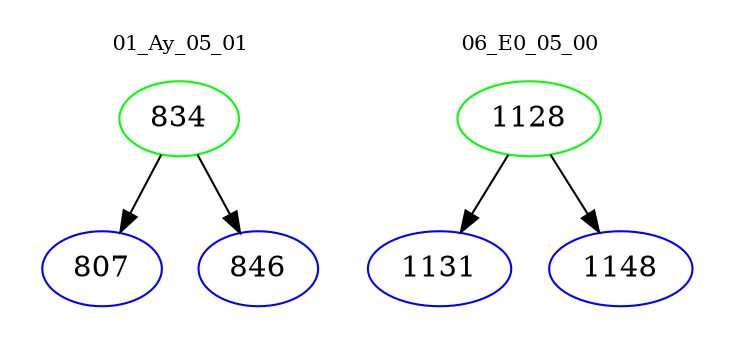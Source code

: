 digraph{
subgraph cluster_0 {
color = white
label = "01_Ay_05_01";
fontsize=10;
T0_834 [label="834", color="green"]
T0_834 -> T0_807 [color="black"]
T0_807 [label="807", color="blue"]
T0_834 -> T0_846 [color="black"]
T0_846 [label="846", color="blue"]
}
subgraph cluster_1 {
color = white
label = "06_E0_05_00";
fontsize=10;
T1_1128 [label="1128", color="green"]
T1_1128 -> T1_1131 [color="black"]
T1_1131 [label="1131", color="blue"]
T1_1128 -> T1_1148 [color="black"]
T1_1148 [label="1148", color="blue"]
}
}
